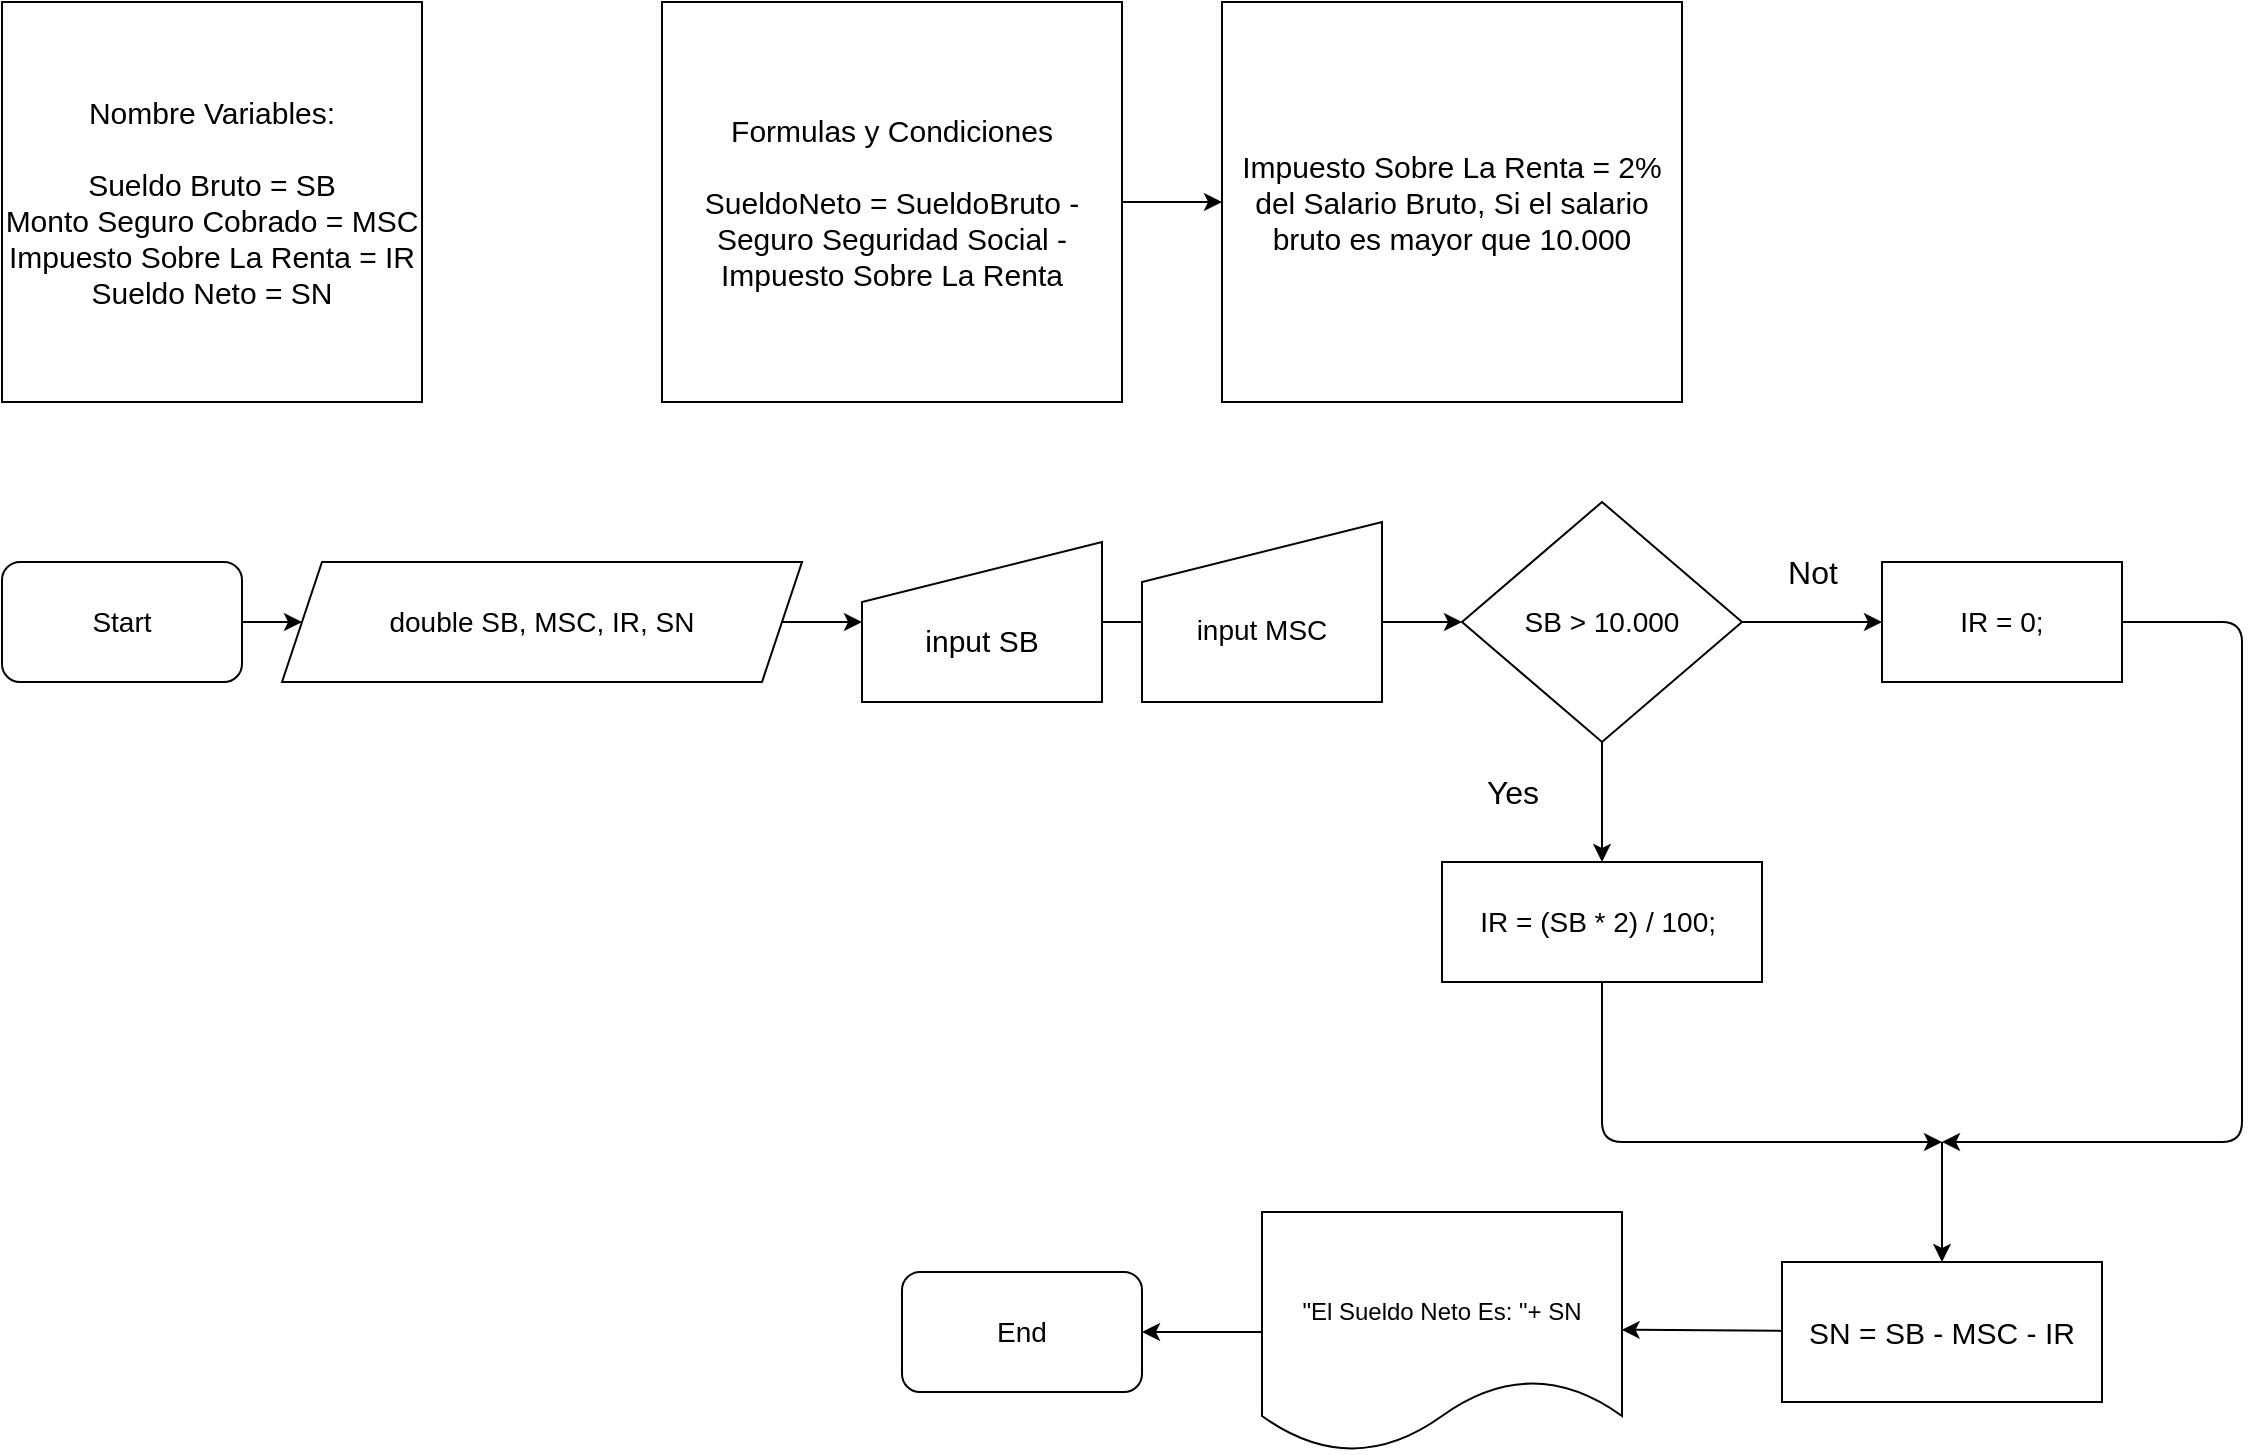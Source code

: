 <mxfile>
    <diagram id="Tg3lUmxRGxPDbhGSnAs4" name="Page-1">
        <mxGraphModel dx="2620" dy="921" grid="1" gridSize="10" guides="1" tooltips="1" connect="1" arrows="1" fold="1" page="1" pageScale="1" pageWidth="850" pageHeight="1100" math="0" shadow="0">
            <root>
                <mxCell id="0"/>
                <mxCell id="1" parent="0"/>
                <mxCell id="2" value="&lt;div&gt;&lt;span style=&quot;background-color: transparent;&quot;&gt;&lt;font&gt;Nombre Variables:&lt;/font&gt;&lt;/span&gt;&lt;/div&gt;&lt;div&gt;&lt;br&gt;&lt;/div&gt;Sueldo Bruto = SB&lt;div&gt;Monto Seguro Cobrado = MSC&lt;/div&gt;&lt;div&gt;Impuesto Sobre La Renta = IR&lt;/div&gt;&lt;div&gt;Sueldo Neto = SN&lt;/div&gt;" style="rounded=0;whiteSpace=wrap;html=1;fontSize=15;" vertex="1" parent="1">
                    <mxGeometry x="-280" y="10" width="210" height="200" as="geometry"/>
                </mxCell>
                <mxCell id="7" style="edgeStyle=none;html=1;entryX=0;entryY=0.5;entryDx=0;entryDy=0;" edge="1" parent="1" source="5" target="6">
                    <mxGeometry relative="1" as="geometry"/>
                </mxCell>
                <mxCell id="5" value="Formulas y Condiciones&lt;div&gt;&lt;br&gt;&lt;/div&gt;&lt;div&gt;SueldoNeto = SueldoBruto - Seguro Seguridad Social - Impuesto Sobre La Renta&lt;/div&gt;" style="rounded=0;whiteSpace=wrap;html=1;fontSize=15;" vertex="1" parent="1">
                    <mxGeometry x="50" y="10" width="230" height="200" as="geometry"/>
                </mxCell>
                <mxCell id="6" value="Impuesto Sobre La Renta = 2% del Salario Bruto, Si el salario bruto es mayor que 10.000" style="rounded=0;whiteSpace=wrap;html=1;fontSize=15;" vertex="1" parent="1">
                    <mxGeometry x="330" y="10" width="230" height="200" as="geometry"/>
                </mxCell>
                <mxCell id="12" style="edgeStyle=none;html=1;entryX=0;entryY=0.5;entryDx=0;entryDy=0;" edge="1" parent="1" source="8" target="9">
                    <mxGeometry relative="1" as="geometry"/>
                </mxCell>
                <mxCell id="8" value="Start" style="rounded=1;whiteSpace=wrap;html=1;fontSize=14;" vertex="1" parent="1">
                    <mxGeometry x="-280" y="290" width="120" height="60" as="geometry"/>
                </mxCell>
                <mxCell id="15" value="" style="edgeStyle=none;html=1;" edge="1" parent="1" source="16" target="14">
                    <mxGeometry relative="1" as="geometry"/>
                </mxCell>
                <mxCell id="9" value="double SB, MSC, IR, SN" style="shape=parallelogram;perimeter=parallelogramPerimeter;whiteSpace=wrap;html=1;fixedSize=1;fontSize=14;" vertex="1" parent="1">
                    <mxGeometry x="-140" y="290" width="260" height="60" as="geometry"/>
                </mxCell>
                <mxCell id="19" value="" style="edgeStyle=none;html=1;" edge="1" parent="1" source="14" target="18">
                    <mxGeometry relative="1" as="geometry"/>
                </mxCell>
                <mxCell id="21" value="" style="edgeStyle=none;html=1;" edge="1" parent="1" source="14" target="20">
                    <mxGeometry relative="1" as="geometry"/>
                </mxCell>
                <mxCell id="14" value="SB &amp;gt; 10.000" style="rhombus;whiteSpace=wrap;html=1;fontSize=14;" vertex="1" parent="1">
                    <mxGeometry x="450" y="260" width="140" height="120" as="geometry"/>
                </mxCell>
                <mxCell id="17" value="" style="edgeStyle=none;html=1;" edge="1" parent="1" source="9" target="16">
                    <mxGeometry relative="1" as="geometry">
                        <mxPoint x="110" y="320" as="sourcePoint"/>
                        <mxPoint x="330" y="320" as="targetPoint"/>
                    </mxGeometry>
                </mxCell>
                <mxCell id="16" value="&lt;div&gt;&lt;br&gt;&lt;/div&gt;&lt;div&gt;input SB&lt;/div&gt;" style="shape=manualInput;whiteSpace=wrap;html=1;fontSize=15;" vertex="1" parent="1">
                    <mxGeometry x="150" y="280" width="120" height="80" as="geometry"/>
                </mxCell>
                <mxCell id="32" style="edgeStyle=none;html=1;exitX=1;exitY=0.5;exitDx=0;exitDy=0;" edge="1" parent="1" source="18">
                    <mxGeometry relative="1" as="geometry">
                        <mxPoint x="690" y="580" as="targetPoint"/>
                        <Array as="points">
                            <mxPoint x="840" y="320"/>
                            <mxPoint x="840" y="450"/>
                            <mxPoint x="840" y="580"/>
                        </Array>
                    </mxGeometry>
                </mxCell>
                <mxCell id="18" value="IR = 0;" style="whiteSpace=wrap;html=1;fontSize=14;" vertex="1" parent="1">
                    <mxGeometry x="660" y="290" width="120" height="60" as="geometry"/>
                </mxCell>
                <mxCell id="29" style="edgeStyle=none;html=1;" edge="1" parent="1" source="20">
                    <mxGeometry relative="1" as="geometry">
                        <mxPoint x="690" y="580" as="targetPoint"/>
                        <Array as="points">
                            <mxPoint x="520" y="580"/>
                        </Array>
                    </mxGeometry>
                </mxCell>
                <mxCell id="20" value="IR = (SB * 2) / 100;&amp;nbsp;" style="whiteSpace=wrap;html=1;fontSize=14;" vertex="1" parent="1">
                    <mxGeometry x="440" y="440" width="160" height="60" as="geometry"/>
                </mxCell>
                <mxCell id="24" value="Yes" style="text;html=1;align=center;verticalAlign=middle;resizable=0;points=[];autosize=1;strokeColor=none;fillColor=none;fontSize=16;" vertex="1" parent="1">
                    <mxGeometry x="450" y="390" width="50" height="30" as="geometry"/>
                </mxCell>
                <mxCell id="25" value="Not" style="text;html=1;align=center;verticalAlign=middle;resizable=0;points=[];autosize=1;strokeColor=none;fillColor=none;fontSize=16;" vertex="1" parent="1">
                    <mxGeometry x="600" y="280" width="50" height="30" as="geometry"/>
                </mxCell>
                <mxCell id="26" value="SN = SB - MSC - IR" style="whiteSpace=wrap;html=1;fontSize=15;" vertex="1" parent="1">
                    <mxGeometry x="610" y="640" width="160" height="70" as="geometry"/>
                </mxCell>
                <mxCell id="33" value="" style="edgeStyle=none;orthogonalLoop=1;jettySize=auto;html=1;entryX=0.5;entryY=0;entryDx=0;entryDy=0;" edge="1" parent="1" target="26">
                    <mxGeometry width="100" relative="1" as="geometry">
                        <mxPoint x="690" y="580" as="sourcePoint"/>
                        <mxPoint x="745" y="460" as="targetPoint"/>
                        <Array as="points"/>
                    </mxGeometry>
                </mxCell>
                <mxCell id="39" style="edgeStyle=none;html=1;entryX=1;entryY=0.5;entryDx=0;entryDy=0;" edge="1" parent="1" source="35" target="38">
                    <mxGeometry relative="1" as="geometry"/>
                </mxCell>
                <mxCell id="35" value="&lt;div&gt;&lt;br&gt;&lt;/div&gt;&quot;El Sueldo Neto Es: &quot;+ SN" style="shape=document;whiteSpace=wrap;html=1;boundedLbl=1;" vertex="1" parent="1">
                    <mxGeometry x="350" y="615" width="180" height="120" as="geometry"/>
                </mxCell>
                <mxCell id="36" style="edgeStyle=none;html=1;entryX=0.999;entryY=0.449;entryDx=0;entryDy=0;entryPerimeter=0;" edge="1" parent="1" source="26">
                    <mxGeometry relative="1" as="geometry">
                        <mxPoint x="529.82" y="673.88" as="targetPoint"/>
                    </mxGeometry>
                </mxCell>
                <mxCell id="38" value="End" style="rounded=1;whiteSpace=wrap;html=1;fontSize=14;" vertex="1" parent="1">
                    <mxGeometry x="170" y="645" width="120" height="60" as="geometry"/>
                </mxCell>
                <mxCell id="40" value="&lt;div&gt;&lt;br&gt;&lt;/div&gt;&lt;div&gt;input MSC&lt;/div&gt;" style="shape=manualInput;whiteSpace=wrap;html=1;fontSize=14;" vertex="1" parent="1">
                    <mxGeometry x="290" y="270" width="120" height="90" as="geometry"/>
                </mxCell>
            </root>
        </mxGraphModel>
    </diagram>
</mxfile>